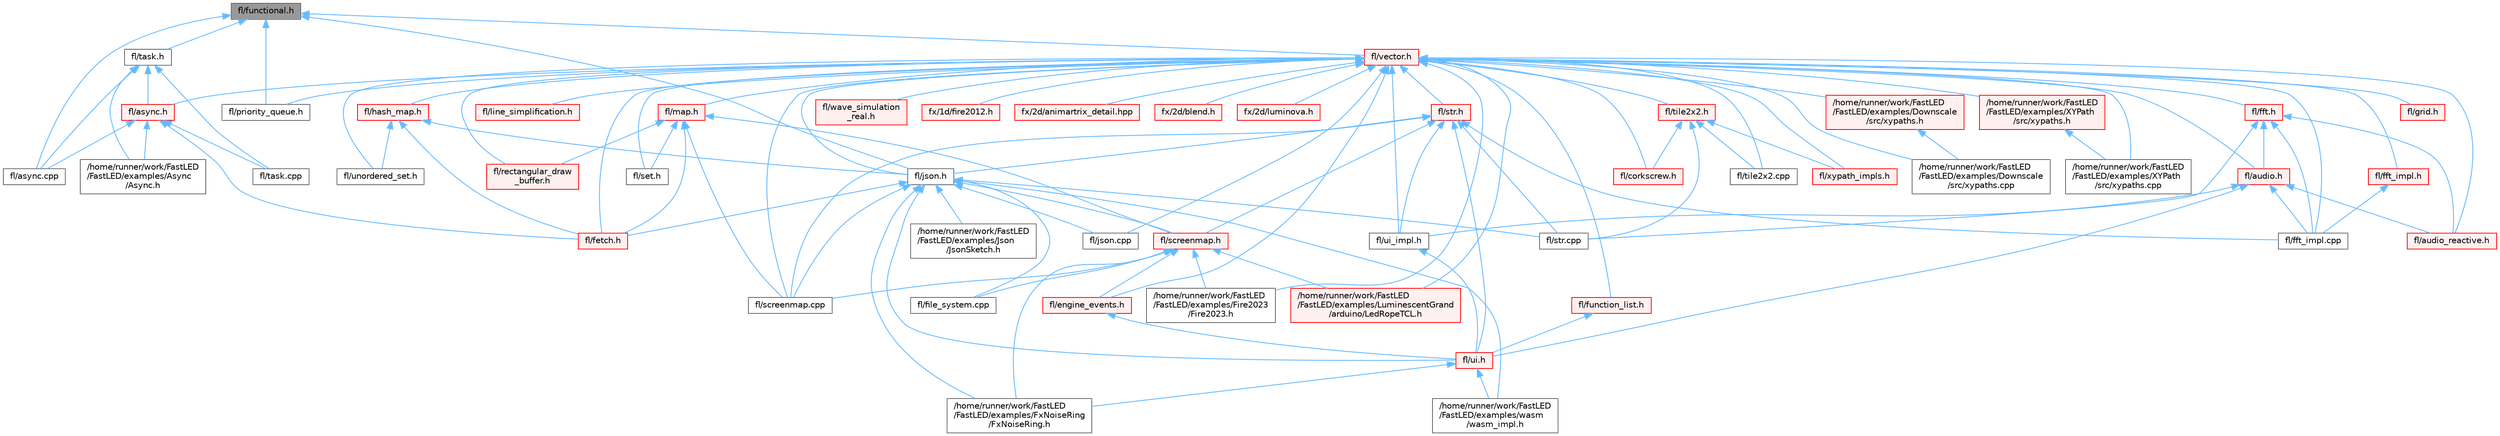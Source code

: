 digraph "fl/functional.h"
{
 // INTERACTIVE_SVG=YES
 // LATEX_PDF_SIZE
  bgcolor="transparent";
  edge [fontname=Helvetica,fontsize=10,labelfontname=Helvetica,labelfontsize=10];
  node [fontname=Helvetica,fontsize=10,shape=box,height=0.2,width=0.4];
  Node1 [id="Node000001",label="fl/functional.h",height=0.2,width=0.4,color="gray40", fillcolor="grey60", style="filled", fontcolor="black",tooltip=" "];
  Node1 -> Node2 [id="edge1_Node000001_Node000002",dir="back",color="steelblue1",style="solid",tooltip=" "];
  Node2 [id="Node000002",label="fl/async.cpp",height=0.2,width=0.4,color="grey40", fillcolor="white", style="filled",URL="$d0/d95/async_8cpp.html",tooltip=" "];
  Node1 -> Node3 [id="edge2_Node000001_Node000003",dir="back",color="steelblue1",style="solid",tooltip=" "];
  Node3 [id="Node000003",label="fl/json.h",height=0.2,width=0.4,color="grey40", fillcolor="white", style="filled",URL="$d7/d91/fl_2json_8h.html",tooltip="FastLED's Elegant JSON Library: fl::Json"];
  Node3 -> Node4 [id="edge3_Node000003_Node000004",dir="back",color="steelblue1",style="solid",tooltip=" "];
  Node4 [id="Node000004",label="/home/runner/work/FastLED\l/FastLED/examples/FxNoiseRing\l/FxNoiseRing.h",height=0.2,width=0.4,color="grey40", fillcolor="white", style="filled",URL="$d5/d77/_fx_noise_ring_8h.html",tooltip=" "];
  Node3 -> Node5 [id="edge4_Node000003_Node000005",dir="back",color="steelblue1",style="solid",tooltip=" "];
  Node5 [id="Node000005",label="/home/runner/work/FastLED\l/FastLED/examples/Json\l/JsonSketch.h",height=0.2,width=0.4,color="grey40", fillcolor="white", style="filled",URL="$d0/dd3/_json_sketch_8h.html",tooltip=" "];
  Node3 -> Node6 [id="edge5_Node000003_Node000006",dir="back",color="steelblue1",style="solid",tooltip=" "];
  Node6 [id="Node000006",label="/home/runner/work/FastLED\l/FastLED/examples/wasm\l/wasm_impl.h",height=0.2,width=0.4,color="grey40", fillcolor="white", style="filled",URL="$da/d40/wasm__impl_8h.html",tooltip=" "];
  Node3 -> Node7 [id="edge6_Node000003_Node000007",dir="back",color="steelblue1",style="solid",tooltip=" "];
  Node7 [id="Node000007",label="fl/fetch.h",height=0.2,width=0.4,color="red", fillcolor="#FFF0F0", style="filled",URL="$d6/d6a/fetch_8h.html",tooltip="Unified HTTP fetch API for FastLED (cross-platform)"];
  Node3 -> Node10 [id="edge7_Node000003_Node000010",dir="back",color="steelblue1",style="solid",tooltip=" "];
  Node10 [id="Node000010",label="fl/file_system.cpp",height=0.2,width=0.4,color="grey40", fillcolor="white", style="filled",URL="$d4/d37/file__system_8cpp.html",tooltip=" "];
  Node3 -> Node11 [id="edge8_Node000003_Node000011",dir="back",color="steelblue1",style="solid",tooltip=" "];
  Node11 [id="Node000011",label="fl/json.cpp",height=0.2,width=0.4,color="grey40", fillcolor="white", style="filled",URL="$dd/d55/json_8cpp.html",tooltip=" "];
  Node3 -> Node12 [id="edge9_Node000003_Node000012",dir="back",color="steelblue1",style="solid",tooltip=" "];
  Node12 [id="Node000012",label="fl/screenmap.cpp",height=0.2,width=0.4,color="grey40", fillcolor="white", style="filled",URL="$d9/d6f/screenmap_8cpp.html",tooltip=" "];
  Node3 -> Node13 [id="edge10_Node000003_Node000013",dir="back",color="steelblue1",style="solid",tooltip=" "];
  Node13 [id="Node000013",label="fl/screenmap.h",height=0.2,width=0.4,color="red", fillcolor="#FFF0F0", style="filled",URL="$d7/d97/screenmap_8h.html",tooltip=" "];
  Node13 -> Node17 [id="edge11_Node000013_Node000017",dir="back",color="steelblue1",style="solid",tooltip=" "];
  Node17 [id="Node000017",label="/home/runner/work/FastLED\l/FastLED/examples/Fire2023\l/Fire2023.h",height=0.2,width=0.4,color="grey40", fillcolor="white", style="filled",URL="$de/d71/_fire2023_8h.html",tooltip=" "];
  Node13 -> Node4 [id="edge12_Node000013_Node000004",dir="back",color="steelblue1",style="solid",tooltip=" "];
  Node13 -> Node23 [id="edge13_Node000013_Node000023",dir="back",color="steelblue1",style="solid",tooltip=" "];
  Node23 [id="Node000023",label="/home/runner/work/FastLED\l/FastLED/examples/LuminescentGrand\l/arduino/LedRopeTCL.h",height=0.2,width=0.4,color="red", fillcolor="#FFF0F0", style="filled",URL="$d9/d7e/_led_rope_t_c_l_8h.html",tooltip=" "];
  Node13 -> Node168 [id="edge14_Node000013_Node000168",dir="back",color="steelblue1",style="solid",tooltip=" "];
  Node168 [id="Node000168",label="fl/engine_events.h",height=0.2,width=0.4,color="red", fillcolor="#FFF0F0", style="filled",URL="$db/dc0/engine__events_8h.html",tooltip=" "];
  Node168 -> Node170 [id="edge15_Node000168_Node000170",dir="back",color="steelblue1",style="solid",tooltip=" "];
  Node170 [id="Node000170",label="fl/ui.h",height=0.2,width=0.4,color="red", fillcolor="#FFF0F0", style="filled",URL="$d9/d3b/ui_8h.html",tooltip=" "];
  Node170 -> Node4 [id="edge16_Node000170_Node000004",dir="back",color="steelblue1",style="solid",tooltip=" "];
  Node170 -> Node6 [id="edge17_Node000170_Node000006",dir="back",color="steelblue1",style="solid",tooltip=" "];
  Node13 -> Node10 [id="edge18_Node000013_Node000010",dir="back",color="steelblue1",style="solid",tooltip=" "];
  Node13 -> Node12 [id="edge19_Node000013_Node000012",dir="back",color="steelblue1",style="solid",tooltip=" "];
  Node3 -> Node188 [id="edge20_Node000003_Node000188",dir="back",color="steelblue1",style="solid",tooltip=" "];
  Node188 [id="Node000188",label="fl/str.cpp",height=0.2,width=0.4,color="grey40", fillcolor="white", style="filled",URL="$d1/d1f/str_8cpp.html",tooltip=" "];
  Node3 -> Node170 [id="edge21_Node000003_Node000170",dir="back",color="steelblue1",style="solid",tooltip=" "];
  Node1 -> Node189 [id="edge22_Node000001_Node000189",dir="back",color="steelblue1",style="solid",tooltip=" "];
  Node189 [id="Node000189",label="fl/priority_queue.h",height=0.2,width=0.4,color="grey40", fillcolor="white", style="filled",URL="$d4/da1/priority__queue_8h.html",tooltip=" "];
  Node1 -> Node190 [id="edge23_Node000001_Node000190",dir="back",color="steelblue1",style="solid",tooltip=" "];
  Node190 [id="Node000190",label="fl/task.h",height=0.2,width=0.4,color="grey40", fillcolor="white", style="filled",URL="$db/da4/task_8h.html",tooltip=" "];
  Node190 -> Node36 [id="edge24_Node000190_Node000036",dir="back",color="steelblue1",style="solid",tooltip=" "];
  Node36 [id="Node000036",label="/home/runner/work/FastLED\l/FastLED/examples/Async\l/Async.h",height=0.2,width=0.4,color="grey40", fillcolor="white", style="filled",URL="$d5/d1b/examples_2_async_2async_8h.html",tooltip=" "];
  Node190 -> Node2 [id="edge25_Node000190_Node000002",dir="back",color="steelblue1",style="solid",tooltip=" "];
  Node190 -> Node191 [id="edge26_Node000190_Node000191",dir="back",color="steelblue1",style="solid",tooltip=" "];
  Node191 [id="Node000191",label="fl/async.h",height=0.2,width=0.4,color="red", fillcolor="#FFF0F0", style="filled",URL="$df/d4c/src_2fl_2async_8h.html",tooltip="Generic asynchronous task management for FastLED."];
  Node191 -> Node36 [id="edge27_Node000191_Node000036",dir="back",color="steelblue1",style="solid",tooltip=" "];
  Node191 -> Node2 [id="edge28_Node000191_Node000002",dir="back",color="steelblue1",style="solid",tooltip=" "];
  Node191 -> Node7 [id="edge29_Node000191_Node000007",dir="back",color="steelblue1",style="solid",tooltip=" "];
  Node191 -> Node192 [id="edge30_Node000191_Node000192",dir="back",color="steelblue1",style="solid",tooltip=" "];
  Node192 [id="Node000192",label="fl/task.cpp",height=0.2,width=0.4,color="grey40", fillcolor="white", style="filled",URL="$d9/d9c/task_8cpp.html",tooltip=" "];
  Node190 -> Node192 [id="edge31_Node000190_Node000192",dir="back",color="steelblue1",style="solid",tooltip=" "];
  Node1 -> Node193 [id="edge32_Node000001_Node000193",dir="back",color="steelblue1",style="solid",tooltip=" "];
  Node193 [id="Node000193",label="fl/vector.h",height=0.2,width=0.4,color="red", fillcolor="#FFF0F0", style="filled",URL="$d6/d68/vector_8h.html",tooltip=" "];
  Node193 -> Node194 [id="edge33_Node000193_Node000194",dir="back",color="steelblue1",style="solid",tooltip=" "];
  Node194 [id="Node000194",label="/home/runner/work/FastLED\l/FastLED/examples/Downscale\l/src/xypaths.cpp",height=0.2,width=0.4,color="grey40", fillcolor="white", style="filled",URL="$dd/d96/_downscale_2src_2xypaths_8cpp.html",tooltip=" "];
  Node193 -> Node195 [id="edge34_Node000193_Node000195",dir="back",color="steelblue1",style="solid",tooltip=" "];
  Node195 [id="Node000195",label="/home/runner/work/FastLED\l/FastLED/examples/Downscale\l/src/xypaths.h",height=0.2,width=0.4,color="red", fillcolor="#FFF0F0", style="filled",URL="$de/d75/_downscale_2src_2xypaths_8h.html",tooltip=" "];
  Node195 -> Node194 [id="edge35_Node000195_Node000194",dir="back",color="steelblue1",style="solid",tooltip=" "];
  Node193 -> Node17 [id="edge36_Node000193_Node000017",dir="back",color="steelblue1",style="solid",tooltip=" "];
  Node193 -> Node23 [id="edge37_Node000193_Node000023",dir="back",color="steelblue1",style="solid",tooltip=" "];
  Node193 -> Node196 [id="edge38_Node000193_Node000196",dir="back",color="steelblue1",style="solid",tooltip=" "];
  Node196 [id="Node000196",label="/home/runner/work/FastLED\l/FastLED/examples/XYPath\l/src/xypaths.cpp",height=0.2,width=0.4,color="grey40", fillcolor="white", style="filled",URL="$d8/d55/_x_y_path_2src_2xypaths_8cpp.html",tooltip=" "];
  Node193 -> Node197 [id="edge39_Node000193_Node000197",dir="back",color="steelblue1",style="solid",tooltip=" "];
  Node197 [id="Node000197",label="/home/runner/work/FastLED\l/FastLED/examples/XYPath\l/src/xypaths.h",height=0.2,width=0.4,color="red", fillcolor="#FFF0F0", style="filled",URL="$d7/d5e/_x_y_path_2src_2xypaths_8h.html",tooltip=" "];
  Node197 -> Node196 [id="edge40_Node000197_Node000196",dir="back",color="steelblue1",style="solid",tooltip=" "];
  Node193 -> Node191 [id="edge41_Node000193_Node000191",dir="back",color="steelblue1",style="solid",tooltip=" "];
  Node193 -> Node198 [id="edge42_Node000193_Node000198",dir="back",color="steelblue1",style="solid",tooltip=" "];
  Node198 [id="Node000198",label="fl/audio.h",height=0.2,width=0.4,color="red", fillcolor="#FFF0F0", style="filled",URL="$da/d09/audio_8h.html",tooltip=" "];
  Node198 -> Node200 [id="edge43_Node000198_Node000200",dir="back",color="steelblue1",style="solid",tooltip=" "];
  Node200 [id="Node000200",label="fl/audio_reactive.h",height=0.2,width=0.4,color="red", fillcolor="#FFF0F0", style="filled",URL="$d1/d9a/audio__reactive_8h.html",tooltip=" "];
  Node198 -> Node130 [id="edge44_Node000198_Node000130",dir="back",color="steelblue1",style="solid",tooltip=" "];
  Node130 [id="Node000130",label="fl/fft_impl.cpp",height=0.2,width=0.4,color="grey40", fillcolor="white", style="filled",URL="$d1/dff/fft__impl_8cpp.html",tooltip=" "];
  Node198 -> Node170 [id="edge45_Node000198_Node000170",dir="back",color="steelblue1",style="solid",tooltip=" "];
  Node198 -> Node202 [id="edge46_Node000198_Node000202",dir="back",color="steelblue1",style="solid",tooltip=" "];
  Node202 [id="Node000202",label="fl/ui_impl.h",height=0.2,width=0.4,color="grey40", fillcolor="white", style="filled",URL="$d6/dc0/ui__impl_8h.html",tooltip=" "];
  Node202 -> Node170 [id="edge47_Node000202_Node000170",dir="back",color="steelblue1",style="solid",tooltip=" "];
  Node193 -> Node200 [id="edge48_Node000193_Node000200",dir="back",color="steelblue1",style="solid",tooltip=" "];
  Node193 -> Node203 [id="edge49_Node000193_Node000203",dir="back",color="steelblue1",style="solid",tooltip=" "];
  Node203 [id="Node000203",label="fl/corkscrew.h",height=0.2,width=0.4,color="red", fillcolor="#FFF0F0", style="filled",URL="$d1/dd4/src_2fl_2corkscrew_8h.html",tooltip="Corkscrew LED strip projection and rendering."];
  Node193 -> Node168 [id="edge50_Node000193_Node000168",dir="back",color="steelblue1",style="solid",tooltip=" "];
  Node193 -> Node7 [id="edge51_Node000193_Node000007",dir="back",color="steelblue1",style="solid",tooltip=" "];
  Node193 -> Node204 [id="edge52_Node000193_Node000204",dir="back",color="steelblue1",style="solid",tooltip=" "];
  Node204 [id="Node000204",label="fl/fft.h",height=0.2,width=0.4,color="red", fillcolor="#FFF0F0", style="filled",URL="$d7/d76/fft_8h.html",tooltip=" "];
  Node204 -> Node198 [id="edge53_Node000204_Node000198",dir="back",color="steelblue1",style="solid",tooltip=" "];
  Node204 -> Node200 [id="edge54_Node000204_Node000200",dir="back",color="steelblue1",style="solid",tooltip=" "];
  Node204 -> Node130 [id="edge55_Node000204_Node000130",dir="back",color="steelblue1",style="solid",tooltip=" "];
  Node204 -> Node188 [id="edge56_Node000204_Node000188",dir="back",color="steelblue1",style="solid",tooltip=" "];
  Node193 -> Node130 [id="edge57_Node000193_Node000130",dir="back",color="steelblue1",style="solid",tooltip=" "];
  Node193 -> Node207 [id="edge58_Node000193_Node000207",dir="back",color="steelblue1",style="solid",tooltip=" "];
  Node207 [id="Node000207",label="fl/fft_impl.h",height=0.2,width=0.4,color="red", fillcolor="#FFF0F0", style="filled",URL="$df/d73/fft__impl_8h.html",tooltip=" "];
  Node207 -> Node130 [id="edge59_Node000207_Node000130",dir="back",color="steelblue1",style="solid",tooltip=" "];
  Node193 -> Node208 [id="edge60_Node000193_Node000208",dir="back",color="steelblue1",style="solid",tooltip=" "];
  Node208 [id="Node000208",label="fl/function_list.h",height=0.2,width=0.4,color="red", fillcolor="#FFF0F0", style="filled",URL="$d0/d64/function__list_8h.html",tooltip=" "];
  Node208 -> Node170 [id="edge61_Node000208_Node000170",dir="back",color="steelblue1",style="solid",tooltip=" "];
  Node193 -> Node209 [id="edge62_Node000193_Node000209",dir="back",color="steelblue1",style="solid",tooltip=" "];
  Node209 [id="Node000209",label="fl/grid.h",height=0.2,width=0.4,color="red", fillcolor="#FFF0F0", style="filled",URL="$da/d15/grid_8h.html",tooltip=" "];
  Node193 -> Node218 [id="edge63_Node000193_Node000218",dir="back",color="steelblue1",style="solid",tooltip=" "];
  Node218 [id="Node000218",label="fl/hash_map.h",height=0.2,width=0.4,color="red", fillcolor="#FFF0F0", style="filled",URL="$d6/d13/hash__map_8h.html",tooltip=" "];
  Node218 -> Node7 [id="edge64_Node000218_Node000007",dir="back",color="steelblue1",style="solid",tooltip=" "];
  Node218 -> Node3 [id="edge65_Node000218_Node000003",dir="back",color="steelblue1",style="solid",tooltip=" "];
  Node218 -> Node223 [id="edge66_Node000218_Node000223",dir="back",color="steelblue1",style="solid",tooltip=" "];
  Node223 [id="Node000223",label="fl/unordered_set.h",height=0.2,width=0.4,color="grey40", fillcolor="white", style="filled",URL="$df/d26/unordered__set_8h.html",tooltip=" "];
  Node193 -> Node11 [id="edge67_Node000193_Node000011",dir="back",color="steelblue1",style="solid",tooltip=" "];
  Node193 -> Node3 [id="edge68_Node000193_Node000003",dir="back",color="steelblue1",style="solid",tooltip=" "];
  Node193 -> Node224 [id="edge69_Node000193_Node000224",dir="back",color="steelblue1",style="solid",tooltip=" "];
  Node224 [id="Node000224",label="fl/line_simplification.h",height=0.2,width=0.4,color="red", fillcolor="#FFF0F0", style="filled",URL="$d8/da7/line__simplification_8h.html",tooltip=" "];
  Node193 -> Node226 [id="edge70_Node000193_Node000226",dir="back",color="steelblue1",style="solid",tooltip=" "];
  Node226 [id="Node000226",label="fl/map.h",height=0.2,width=0.4,color="red", fillcolor="#FFF0F0", style="filled",URL="$dc/db7/map_8h.html",tooltip=" "];
  Node226 -> Node7 [id="edge71_Node000226_Node000007",dir="back",color="steelblue1",style="solid",tooltip=" "];
  Node226 -> Node227 [id="edge72_Node000226_Node000227",dir="back",color="steelblue1",style="solid",tooltip=" "];
  Node227 [id="Node000227",label="fl/rectangular_draw\l_buffer.h",height=0.2,width=0.4,color="red", fillcolor="#FFF0F0", style="filled",URL="$d9/df3/rectangular__draw__buffer_8h.html",tooltip=" "];
  Node226 -> Node12 [id="edge73_Node000226_Node000012",dir="back",color="steelblue1",style="solid",tooltip=" "];
  Node226 -> Node13 [id="edge74_Node000226_Node000013",dir="back",color="steelblue1",style="solid",tooltip=" "];
  Node226 -> Node229 [id="edge75_Node000226_Node000229",dir="back",color="steelblue1",style="solid",tooltip=" "];
  Node229 [id="Node000229",label="fl/set.h",height=0.2,width=0.4,color="grey40", fillcolor="white", style="filled",URL="$d4/d13/set_8h.html",tooltip=" "];
  Node193 -> Node189 [id="edge76_Node000193_Node000189",dir="back",color="steelblue1",style="solid",tooltip=" "];
  Node193 -> Node227 [id="edge77_Node000193_Node000227",dir="back",color="steelblue1",style="solid",tooltip=" "];
  Node193 -> Node12 [id="edge78_Node000193_Node000012",dir="back",color="steelblue1",style="solid",tooltip=" "];
  Node193 -> Node229 [id="edge79_Node000193_Node000229",dir="back",color="steelblue1",style="solid",tooltip=" "];
  Node193 -> Node230 [id="edge80_Node000193_Node000230",dir="back",color="steelblue1",style="solid",tooltip=" "];
  Node230 [id="Node000230",label="fl/str.h",height=0.2,width=0.4,color="red", fillcolor="#FFF0F0", style="filled",URL="$d1/d93/str_8h.html",tooltip=" "];
  Node230 -> Node130 [id="edge81_Node000230_Node000130",dir="back",color="steelblue1",style="solid",tooltip=" "];
  Node230 -> Node3 [id="edge82_Node000230_Node000003",dir="back",color="steelblue1",style="solid",tooltip=" "];
  Node230 -> Node12 [id="edge83_Node000230_Node000012",dir="back",color="steelblue1",style="solid",tooltip=" "];
  Node230 -> Node13 [id="edge84_Node000230_Node000013",dir="back",color="steelblue1",style="solid",tooltip=" "];
  Node230 -> Node188 [id="edge85_Node000230_Node000188",dir="back",color="steelblue1",style="solid",tooltip=" "];
  Node230 -> Node170 [id="edge86_Node000230_Node000170",dir="back",color="steelblue1",style="solid",tooltip=" "];
  Node230 -> Node202 [id="edge87_Node000230_Node000202",dir="back",color="steelblue1",style="solid",tooltip=" "];
  Node193 -> Node212 [id="edge88_Node000193_Node000212",dir="back",color="steelblue1",style="solid",tooltip=" "];
  Node212 [id="Node000212",label="fl/tile2x2.cpp",height=0.2,width=0.4,color="grey40", fillcolor="white", style="filled",URL="$db/d15/tile2x2_8cpp.html",tooltip=" "];
  Node193 -> Node263 [id="edge89_Node000193_Node000263",dir="back",color="steelblue1",style="solid",tooltip=" "];
  Node263 [id="Node000263",label="fl/tile2x2.h",height=0.2,width=0.4,color="red", fillcolor="#FFF0F0", style="filled",URL="$d2/db4/tile2x2_8h.html",tooltip=" "];
  Node263 -> Node203 [id="edge90_Node000263_Node000203",dir="back",color="steelblue1",style="solid",tooltip=" "];
  Node263 -> Node188 [id="edge91_Node000263_Node000188",dir="back",color="steelblue1",style="solid",tooltip=" "];
  Node263 -> Node212 [id="edge92_Node000263_Node000212",dir="back",color="steelblue1",style="solid",tooltip=" "];
  Node263 -> Node248 [id="edge93_Node000263_Node000248",dir="back",color="steelblue1",style="solid",tooltip=" "];
  Node248 [id="Node000248",label="fl/xypath_impls.h",height=0.2,width=0.4,color="red", fillcolor="#FFF0F0", style="filled",URL="$d8/d5f/xypath__impls_8h.html",tooltip=" "];
  Node193 -> Node202 [id="edge94_Node000193_Node000202",dir="back",color="steelblue1",style="solid",tooltip=" "];
  Node193 -> Node223 [id="edge95_Node000193_Node000223",dir="back",color="steelblue1",style="solid",tooltip=" "];
  Node193 -> Node269 [id="edge96_Node000193_Node000269",dir="back",color="steelblue1",style="solid",tooltip=" "];
  Node269 [id="Node000269",label="fl/wave_simulation\l_real.h",height=0.2,width=0.4,color="red", fillcolor="#FFF0F0", style="filled",URL="$dd/d8e/wave__simulation__real_8h.html",tooltip=" "];
  Node193 -> Node248 [id="edge97_Node000193_Node000248",dir="back",color="steelblue1",style="solid",tooltip=" "];
  Node193 -> Node134 [id="edge98_Node000193_Node000134",dir="back",color="steelblue1",style="solid",tooltip=" "];
  Node134 [id="Node000134",label="fx/1d/fire2012.h",height=0.2,width=0.4,color="red", fillcolor="#FFF0F0", style="filled",URL="$d5/dcb/fire2012_8h.html",tooltip=" "];
  Node193 -> Node330 [id="edge99_Node000193_Node000330",dir="back",color="steelblue1",style="solid",tooltip=" "];
  Node330 [id="Node000330",label="fx/2d/animartrix_detail.hpp",height=0.2,width=0.4,color="red", fillcolor="#FFF0F0", style="filled",URL="$d3/d3b/animartrix__detail_8hpp.html",tooltip=" "];
  Node193 -> Node271 [id="edge100_Node000193_Node000271",dir="back",color="steelblue1",style="solid",tooltip=" "];
  Node271 [id="Node000271",label="fx/2d/blend.h",height=0.2,width=0.4,color="red", fillcolor="#FFF0F0", style="filled",URL="$d8/d4e/blend_8h.html",tooltip=" "];
  Node193 -> Node139 [id="edge101_Node000193_Node000139",dir="back",color="steelblue1",style="solid",tooltip=" "];
  Node139 [id="Node000139",label="fx/2d/luminova.h",height=0.2,width=0.4,color="red", fillcolor="#FFF0F0", style="filled",URL="$d4/dd9/src_2fx_22d_2luminova_8h.html",tooltip=" "];
}
